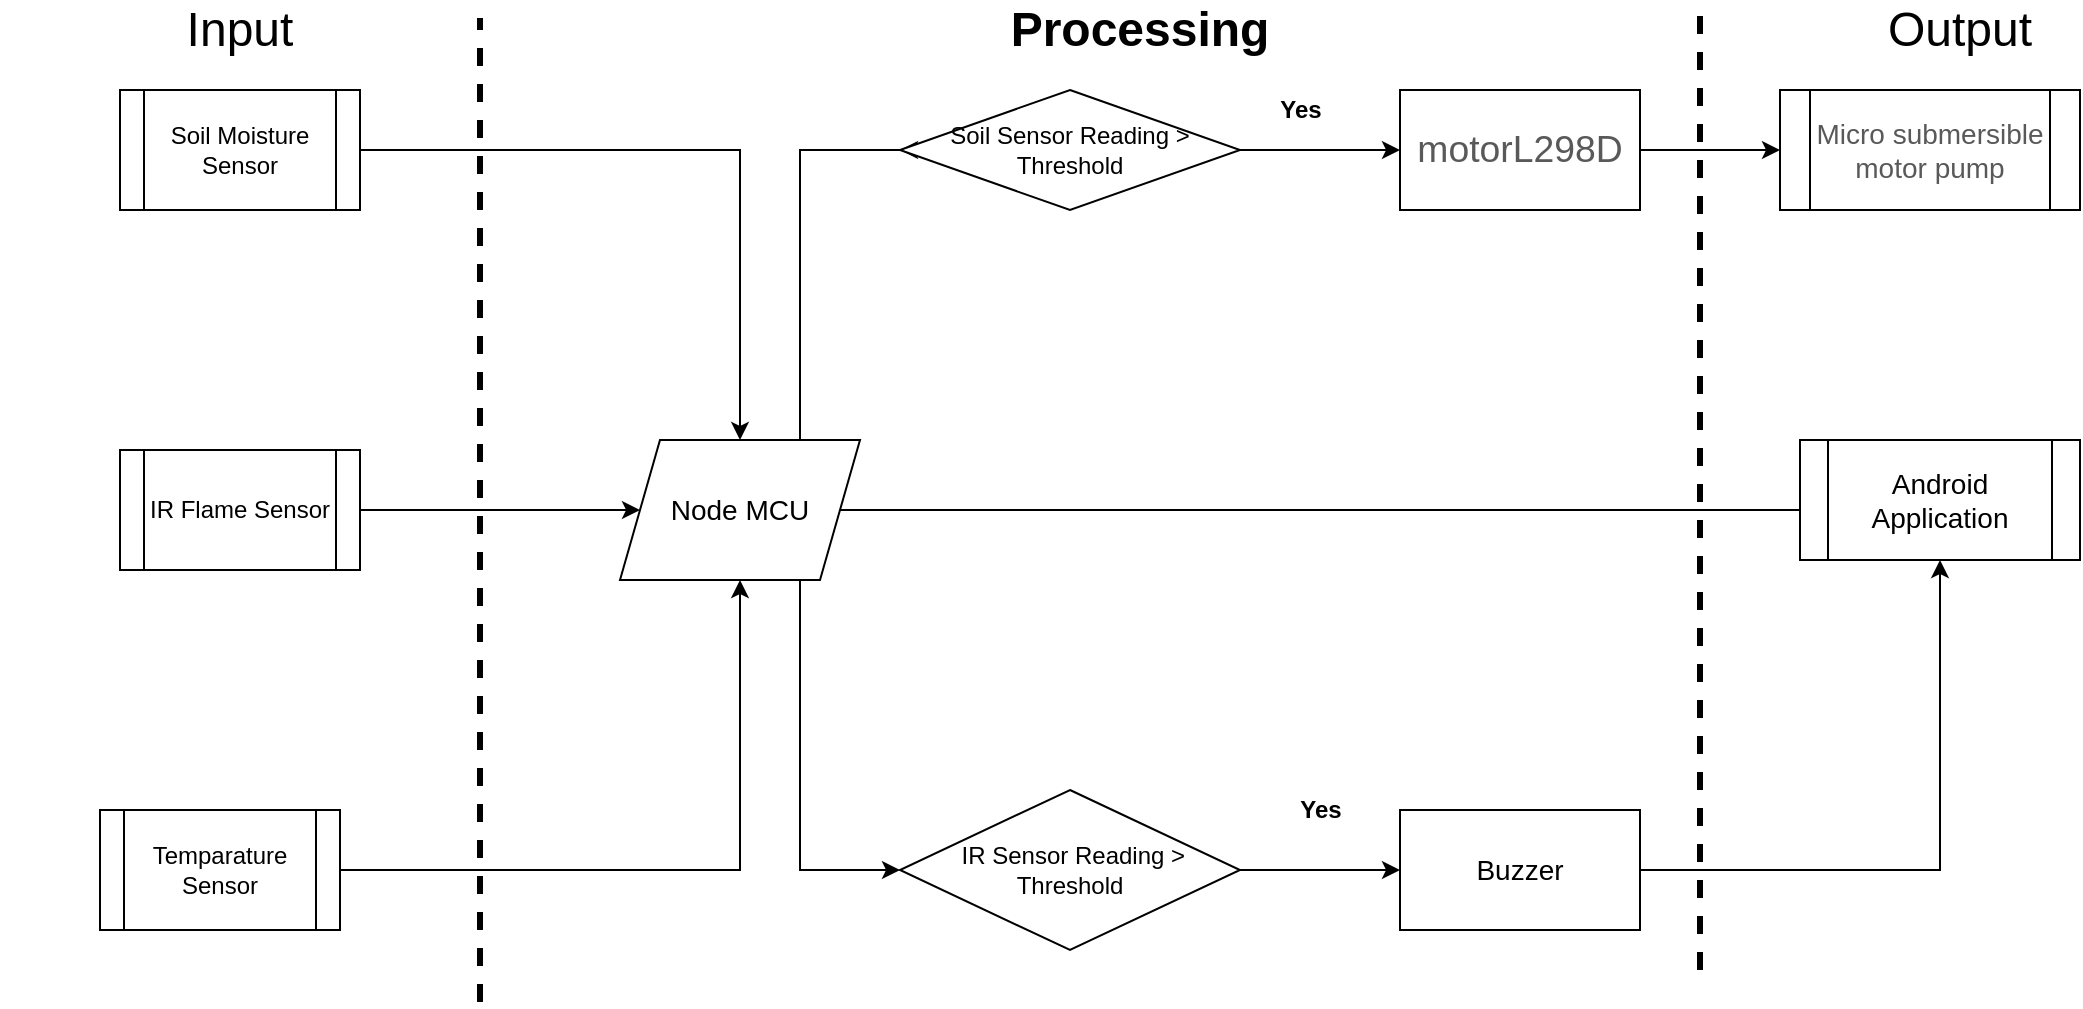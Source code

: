 <mxfile version="13.7.5" type="github">
  <diagram id="C5RBs43oDa-KdzZeNtuy" name="Page-1">
    <mxGraphModel dx="1865" dy="548" grid="1" gridSize="10" guides="1" tooltips="1" connect="1" arrows="1" fold="1" page="1" pageScale="1" pageWidth="827" pageHeight="1169" math="0" shadow="0">
      <root>
        <mxCell id="WIyWlLk6GJQsqaUBKTNV-0" />
        <mxCell id="WIyWlLk6GJQsqaUBKTNV-1" parent="WIyWlLk6GJQsqaUBKTNV-0" />
        <mxCell id="2srvAJ1--IIzCRWmYMWg-20" style="edgeStyle=orthogonalEdgeStyle;rounded=0;orthogonalLoop=1;jettySize=auto;html=1;" edge="1" parent="WIyWlLk6GJQsqaUBKTNV-1" source="2srvAJ1--IIzCRWmYMWg-1" target="2srvAJ1--IIzCRWmYMWg-19">
          <mxGeometry relative="1" as="geometry" />
        </mxCell>
        <mxCell id="2srvAJ1--IIzCRWmYMWg-1" value="Soil Moisture Sensor" style="shape=process;whiteSpace=wrap;html=1;backgroundOutline=1;" vertex="1" parent="WIyWlLk6GJQsqaUBKTNV-1">
          <mxGeometry x="50" y="110" width="120" height="60" as="geometry" />
        </mxCell>
        <mxCell id="2srvAJ1--IIzCRWmYMWg-21" style="edgeStyle=orthogonalEdgeStyle;rounded=0;orthogonalLoop=1;jettySize=auto;html=1;" edge="1" parent="WIyWlLk6GJQsqaUBKTNV-1" source="2srvAJ1--IIzCRWmYMWg-2" target="2srvAJ1--IIzCRWmYMWg-19">
          <mxGeometry relative="1" as="geometry" />
        </mxCell>
        <mxCell id="2srvAJ1--IIzCRWmYMWg-2" value="IR Flame Sensor" style="shape=process;whiteSpace=wrap;html=1;backgroundOutline=1;" vertex="1" parent="WIyWlLk6GJQsqaUBKTNV-1">
          <mxGeometry x="50" y="290" width="120" height="60" as="geometry" />
        </mxCell>
        <mxCell id="2srvAJ1--IIzCRWmYMWg-22" style="edgeStyle=orthogonalEdgeStyle;rounded=0;orthogonalLoop=1;jettySize=auto;html=1;entryX=0.5;entryY=1;entryDx=0;entryDy=0;" edge="1" parent="WIyWlLk6GJQsqaUBKTNV-1" source="2srvAJ1--IIzCRWmYMWg-3" target="2srvAJ1--IIzCRWmYMWg-19">
          <mxGeometry relative="1" as="geometry" />
        </mxCell>
        <mxCell id="2srvAJ1--IIzCRWmYMWg-3" value="Temparature Sensor" style="shape=process;whiteSpace=wrap;html=1;backgroundOutline=1;" vertex="1" parent="WIyWlLk6GJQsqaUBKTNV-1">
          <mxGeometry x="40" y="470" width="120" height="60" as="geometry" />
        </mxCell>
        <mxCell id="2srvAJ1--IIzCRWmYMWg-18" value="" style="endArrow=none;dashed=1;html=1;strokeWidth=3;" edge="1" parent="WIyWlLk6GJQsqaUBKTNV-1">
          <mxGeometry width="50" height="50" relative="1" as="geometry">
            <mxPoint x="230" y="566" as="sourcePoint" />
            <mxPoint x="230" y="74" as="targetPoint" />
          </mxGeometry>
        </mxCell>
        <mxCell id="2srvAJ1--IIzCRWmYMWg-33" style="edgeStyle=orthogonalEdgeStyle;rounded=0;orthogonalLoop=1;jettySize=auto;html=1;exitX=0.75;exitY=0;exitDx=0;exitDy=0;entryX=0;entryY=0.5;entryDx=0;entryDy=0;" edge="1" parent="WIyWlLk6GJQsqaUBKTNV-1" source="2srvAJ1--IIzCRWmYMWg-19" target="2srvAJ1--IIzCRWmYMWg-28">
          <mxGeometry relative="1" as="geometry">
            <Array as="points">
              <mxPoint x="390" y="140" />
              <mxPoint x="510" y="140" />
            </Array>
          </mxGeometry>
        </mxCell>
        <mxCell id="2srvAJ1--IIzCRWmYMWg-36" style="edgeStyle=orthogonalEdgeStyle;rounded=0;orthogonalLoop=1;jettySize=auto;html=1;exitX=0.75;exitY=1;exitDx=0;exitDy=0;entryX=0;entryY=0.5;entryDx=0;entryDy=0;" edge="1" parent="WIyWlLk6GJQsqaUBKTNV-1" source="2srvAJ1--IIzCRWmYMWg-19" target="2srvAJ1--IIzCRWmYMWg-29">
          <mxGeometry relative="1" as="geometry" />
        </mxCell>
        <mxCell id="2srvAJ1--IIzCRWmYMWg-50" style="edgeStyle=orthogonalEdgeStyle;rounded=0;orthogonalLoop=1;jettySize=auto;html=1;entryX=0.071;entryY=0.583;entryDx=0;entryDy=0;entryPerimeter=0;strokeWidth=1;" edge="1" parent="WIyWlLk6GJQsqaUBKTNV-1" source="2srvAJ1--IIzCRWmYMWg-19" target="2srvAJ1--IIzCRWmYMWg-46">
          <mxGeometry relative="1" as="geometry" />
        </mxCell>
        <mxCell id="2srvAJ1--IIzCRWmYMWg-19" value="&lt;font style=&quot;font-size: 14px&quot;&gt;Node MCU&lt;/font&gt;" style="shape=parallelogram;perimeter=parallelogramPerimeter;whiteSpace=wrap;html=1;fixedSize=1;" vertex="1" parent="WIyWlLk6GJQsqaUBKTNV-1">
          <mxGeometry x="300" y="285" width="120" height="70" as="geometry" />
        </mxCell>
        <mxCell id="2srvAJ1--IIzCRWmYMWg-23" value="" style="endArrow=none;dashed=1;html=1;strokeWidth=3;" edge="1" parent="WIyWlLk6GJQsqaUBKTNV-1">
          <mxGeometry width="50" height="50" relative="1" as="geometry">
            <mxPoint x="840" y="550" as="sourcePoint" />
            <mxPoint x="840" y="70" as="targetPoint" />
          </mxGeometry>
        </mxCell>
        <mxCell id="2srvAJ1--IIzCRWmYMWg-51" style="edgeStyle=orthogonalEdgeStyle;rounded=0;orthogonalLoop=1;jettySize=auto;html=1;strokeWidth=1;" edge="1" parent="WIyWlLk6GJQsqaUBKTNV-1" source="2srvAJ1--IIzCRWmYMWg-26" target="2srvAJ1--IIzCRWmYMWg-46">
          <mxGeometry relative="1" as="geometry" />
        </mxCell>
        <mxCell id="2srvAJ1--IIzCRWmYMWg-26" value="&lt;font style=&quot;font-size: 14px&quot;&gt;Buzzer&lt;/font&gt;" style="rounded=0;whiteSpace=wrap;html=1;" vertex="1" parent="WIyWlLk6GJQsqaUBKTNV-1">
          <mxGeometry x="690" y="470" width="120" height="60" as="geometry" />
        </mxCell>
        <mxCell id="2srvAJ1--IIzCRWmYMWg-48" style="edgeStyle=orthogonalEdgeStyle;rounded=0;orthogonalLoop=1;jettySize=auto;html=1;entryX=0;entryY=0.5;entryDx=0;entryDy=0;strokeWidth=1;" edge="1" parent="WIyWlLk6GJQsqaUBKTNV-1" source="2srvAJ1--IIzCRWmYMWg-27" target="2srvAJ1--IIzCRWmYMWg-47">
          <mxGeometry relative="1" as="geometry" />
        </mxCell>
        <mxCell id="2srvAJ1--IIzCRWmYMWg-27" value="&lt;span id=&quot;docs-internal-guid-92de8a7a-7fff-a4c1-e3e9-7c8822872a56&quot;&gt;&lt;span style=&quot;font-size: 14pt ; font-family: &amp;#34;arial&amp;#34; ; color: rgb(89 , 89 , 89) ; background-color: transparent ; vertical-align: baseline&quot;&gt;motorL298D &lt;/span&gt;&lt;/span&gt;" style="rounded=0;whiteSpace=wrap;html=1;" vertex="1" parent="WIyWlLk6GJQsqaUBKTNV-1">
          <mxGeometry x="690" y="110" width="120" height="60" as="geometry" />
        </mxCell>
        <mxCell id="2srvAJ1--IIzCRWmYMWg-34" style="edgeStyle=orthogonalEdgeStyle;rounded=0;orthogonalLoop=1;jettySize=auto;html=1;exitX=1;exitY=0.5;exitDx=0;exitDy=0;entryX=0;entryY=0.5;entryDx=0;entryDy=0;" edge="1" parent="WIyWlLk6GJQsqaUBKTNV-1" source="2srvAJ1--IIzCRWmYMWg-28" target="2srvAJ1--IIzCRWmYMWg-27">
          <mxGeometry relative="1" as="geometry">
            <mxPoint x="710" y="130" as="targetPoint" />
          </mxGeometry>
        </mxCell>
        <mxCell id="2srvAJ1--IIzCRWmYMWg-28" value="Soil Sensor Reading &amp;gt; Threshold" style="rhombus;whiteSpace=wrap;html=1;" vertex="1" parent="WIyWlLk6GJQsqaUBKTNV-1">
          <mxGeometry x="440" y="110" width="170" height="60" as="geometry" />
        </mxCell>
        <mxCell id="2srvAJ1--IIzCRWmYMWg-43" style="edgeStyle=orthogonalEdgeStyle;rounded=0;orthogonalLoop=1;jettySize=auto;html=1;exitX=1;exitY=0.5;exitDx=0;exitDy=0;entryX=0;entryY=0.5;entryDx=0;entryDy=0;strokeWidth=1;" edge="1" parent="WIyWlLk6GJQsqaUBKTNV-1" source="2srvAJ1--IIzCRWmYMWg-29" target="2srvAJ1--IIzCRWmYMWg-26">
          <mxGeometry relative="1" as="geometry" />
        </mxCell>
        <mxCell id="2srvAJ1--IIzCRWmYMWg-29" value="&amp;nbsp;IR Sensor Reading &amp;gt; Threshold" style="rhombus;whiteSpace=wrap;html=1;" vertex="1" parent="WIyWlLk6GJQsqaUBKTNV-1">
          <mxGeometry x="440" y="460" width="170" height="80" as="geometry" />
        </mxCell>
        <mxCell id="2srvAJ1--IIzCRWmYMWg-35" value="&lt;b&gt;Yes&lt;/b&gt;" style="text;html=1;align=center;verticalAlign=middle;resizable=0;points=[];autosize=1;" vertex="1" parent="WIyWlLk6GJQsqaUBKTNV-1">
          <mxGeometry x="620" y="110" width="40" height="20" as="geometry" />
        </mxCell>
        <mxCell id="2srvAJ1--IIzCRWmYMWg-38" value="&lt;font style=&quot;font-size: 24px&quot;&gt;Input&lt;/font&gt;" style="text;html=1;strokeColor=none;fillColor=none;align=center;verticalAlign=middle;whiteSpace=wrap;rounded=0;" vertex="1" parent="WIyWlLk6GJQsqaUBKTNV-1">
          <mxGeometry x="-10" y="70" width="240" height="20" as="geometry" />
        </mxCell>
        <mxCell id="2srvAJ1--IIzCRWmYMWg-39" value="&lt;font style=&quot;font-size: 24px&quot;&gt;&lt;b&gt;Processing&lt;/b&gt;&lt;/font&gt;" style="text;html=1;strokeColor=none;fillColor=none;align=center;verticalAlign=middle;whiteSpace=wrap;rounded=0;" vertex="1" parent="WIyWlLk6GJQsqaUBKTNV-1">
          <mxGeometry x="520" y="70" width="80" height="20" as="geometry" />
        </mxCell>
        <mxCell id="2srvAJ1--IIzCRWmYMWg-45" value="&lt;font style=&quot;font-size: 24px&quot;&gt;Output&lt;/font&gt;" style="text;html=1;strokeColor=none;fillColor=none;align=center;verticalAlign=middle;whiteSpace=wrap;rounded=0;" vertex="1" parent="WIyWlLk6GJQsqaUBKTNV-1">
          <mxGeometry x="950" y="70" width="40" height="20" as="geometry" />
        </mxCell>
        <mxCell id="2srvAJ1--IIzCRWmYMWg-46" value="&lt;font style=&quot;font-size: 14px&quot;&gt;Android Application&lt;/font&gt;" style="shape=process;whiteSpace=wrap;html=1;backgroundOutline=1;" vertex="1" parent="WIyWlLk6GJQsqaUBKTNV-1">
          <mxGeometry x="890" y="285" width="140" height="60" as="geometry" />
        </mxCell>
        <mxCell id="2srvAJ1--IIzCRWmYMWg-47" value="&lt;span id=&quot;docs-internal-guid-36173c9d-7fff-b0ed-e3ec-754023d1abb3&quot;&gt;&lt;span style=&quot;font-family: &amp;#34;arial&amp;#34; ; color: rgb(89 , 89 , 89) ; background-color: transparent ; vertical-align: baseline&quot;&gt;&lt;font style=&quot;font-size: 14px&quot;&gt;Micro submersible motor pump&lt;/font&gt;&lt;/span&gt;&lt;/span&gt;" style="shape=process;whiteSpace=wrap;html=1;backgroundOutline=1;" vertex="1" parent="WIyWlLk6GJQsqaUBKTNV-1">
          <mxGeometry x="880" y="110" width="150" height="60" as="geometry" />
        </mxCell>
        <mxCell id="2srvAJ1--IIzCRWmYMWg-54" value="&lt;b&gt;Yes&lt;/b&gt;" style="text;html=1;align=center;verticalAlign=middle;resizable=0;points=[];autosize=1;" vertex="1" parent="WIyWlLk6GJQsqaUBKTNV-1">
          <mxGeometry x="630" y="460" width="40" height="20" as="geometry" />
        </mxCell>
      </root>
    </mxGraphModel>
  </diagram>
</mxfile>

